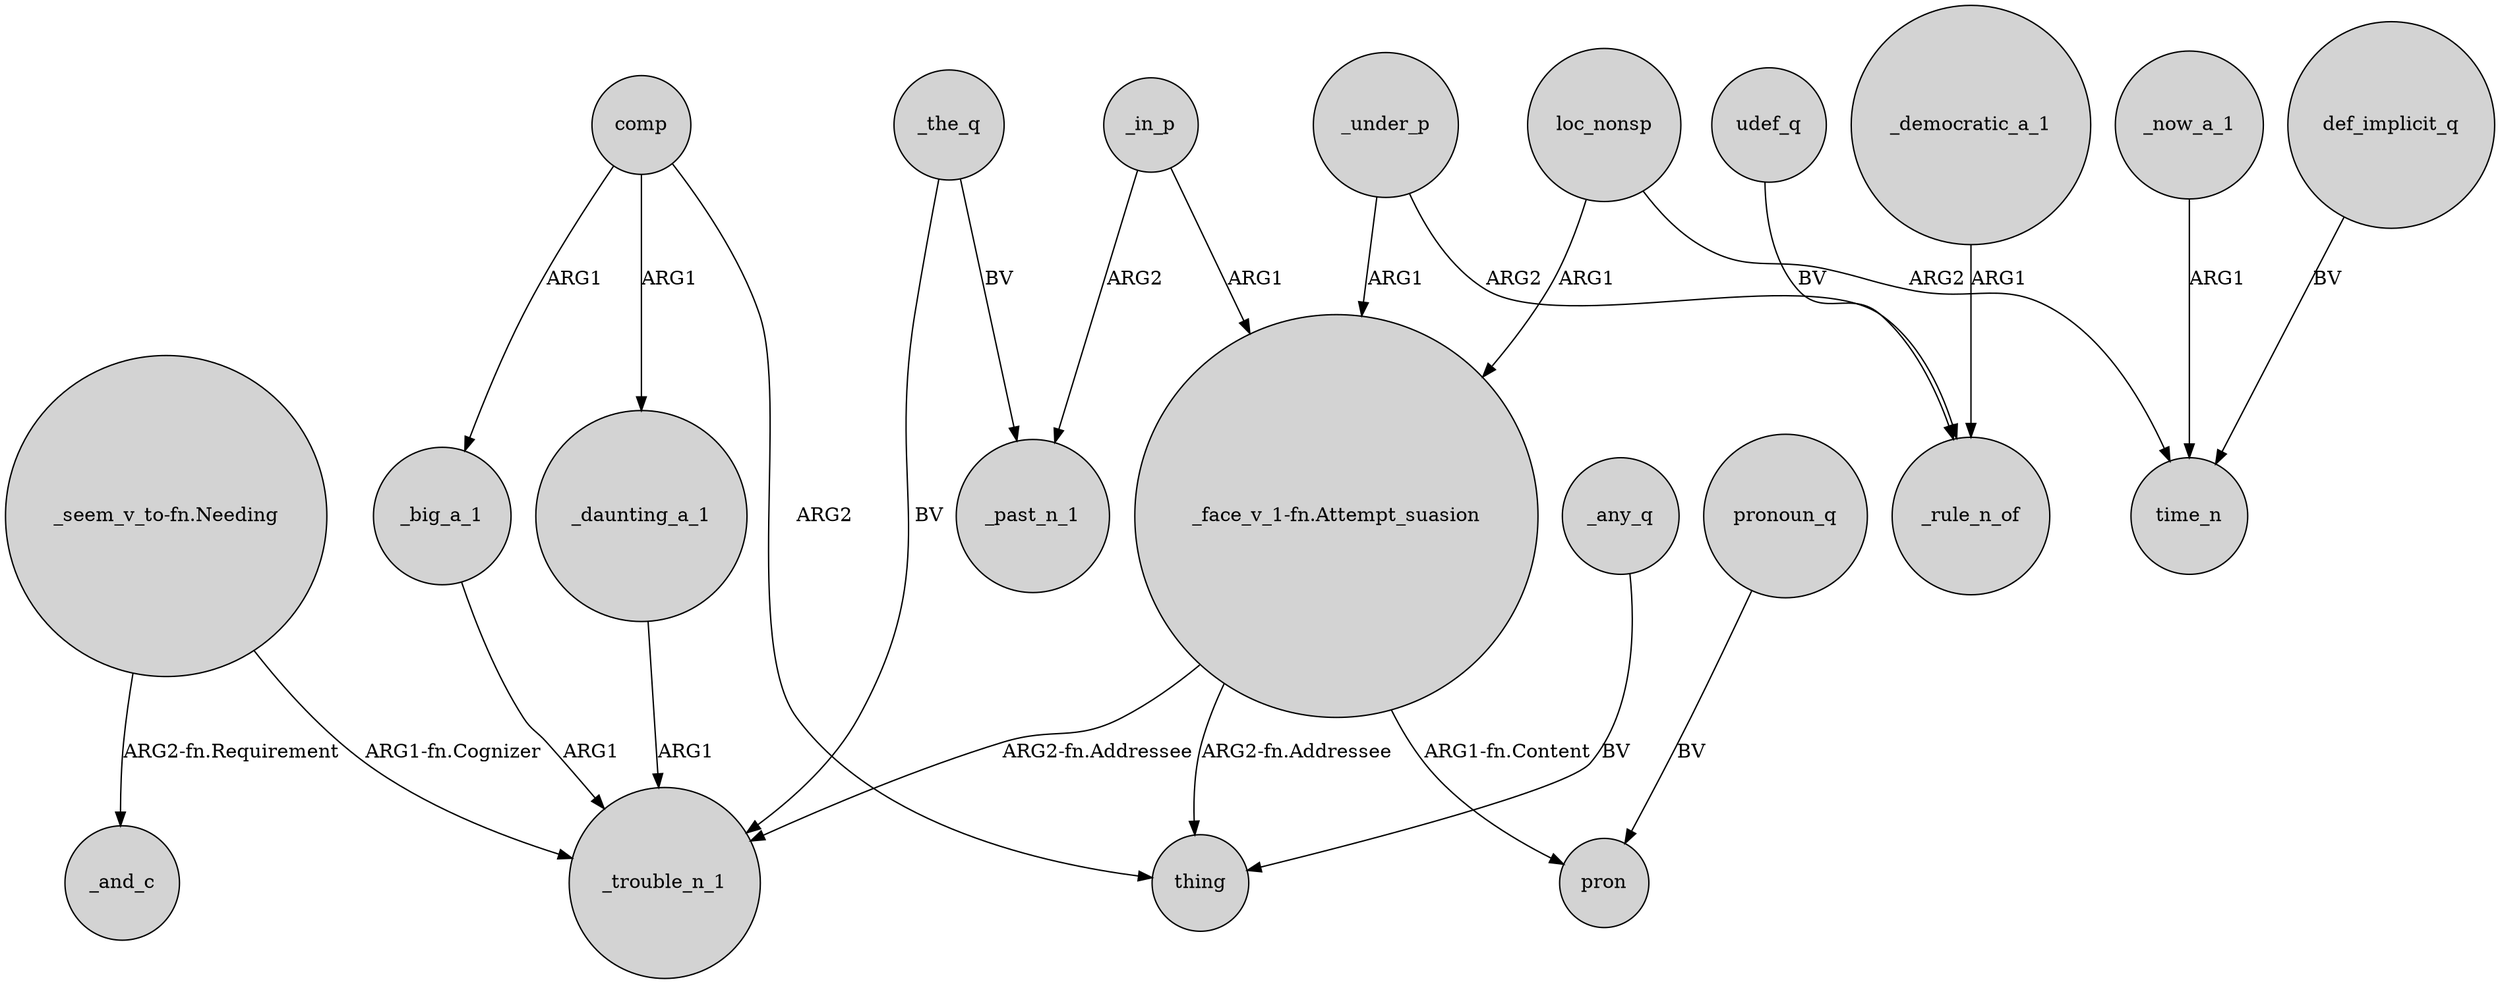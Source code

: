 digraph {
	node [shape=circle style=filled]
	"_seem_v_to-fn.Needing" -> _trouble_n_1 [label="ARG1-fn.Cognizer"]
	_any_q -> thing [label=BV]
	_daunting_a_1 -> _trouble_n_1 [label=ARG1]
	_under_p -> _rule_n_of [label=ARG2]
	"_seem_v_to-fn.Needing" -> _and_c [label="ARG2-fn.Requirement"]
	_the_q -> _trouble_n_1 [label=BV]
	_in_p -> "_face_v_1-fn.Attempt_suasion" [label=ARG1]
	comp -> _big_a_1 [label=ARG1]
	"_face_v_1-fn.Attempt_suasion" -> pron [label="ARG1-fn.Content"]
	_now_a_1 -> time_n [label=ARG1]
	_big_a_1 -> _trouble_n_1 [label=ARG1]
	pronoun_q -> pron [label=BV]
	"_face_v_1-fn.Attempt_suasion" -> _trouble_n_1 [label="ARG2-fn.Addressee"]
	comp -> thing [label=ARG2]
	comp -> _daunting_a_1 [label=ARG1]
	udef_q -> _rule_n_of [label=BV]
	"_face_v_1-fn.Attempt_suasion" -> thing [label="ARG2-fn.Addressee"]
	_under_p -> "_face_v_1-fn.Attempt_suasion" [label=ARG1]
	loc_nonsp -> time_n [label=ARG2]
	_the_q -> _past_n_1 [label=BV]
	loc_nonsp -> "_face_v_1-fn.Attempt_suasion" [label=ARG1]
	_in_p -> _past_n_1 [label=ARG2]
	_democratic_a_1 -> _rule_n_of [label=ARG1]
	def_implicit_q -> time_n [label=BV]
}
